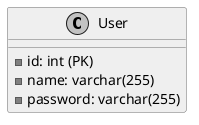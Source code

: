 @startuml
' 设置皮肤参数
skinparam monochrome true
skinparam class {
    BackgroundColor #EEEEFF
    BorderColor #6666AA
    ArrowColor #6666AA
}

' 定义User类图
class User {
    -id: int (PK)
    -name: varchar(255)
    -password: varchar(255)
}
@enduml
